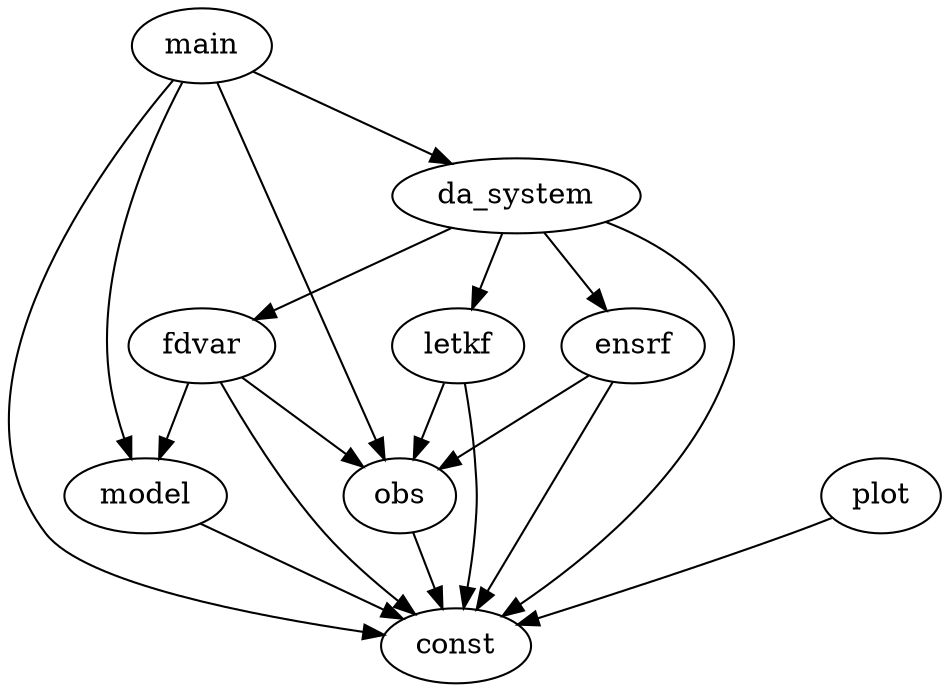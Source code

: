 digraph {
    letkf -> obs;
    letkf -> const;
    ensrf -> obs;
    ensrf -> const;
    main -> const;
    main -> model;
    main -> da_system;
    main -> obs;
    model -> const;
    plot -> const;
    da_system -> const;
    da_system -> letkf;
    da_system -> ensrf;
    da_system -> fdvar;
    obs -> const;
    fdvar -> model;
    fdvar -> const;
    fdvar -> obs;
}
